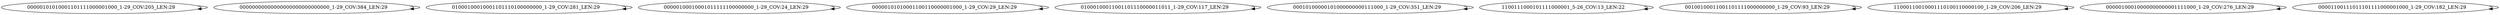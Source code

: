 digraph G {
    "00000101010001101111000001000_1-29_COV:205_LEN:29" -> "00000101010001101111000001000_1-29_COV:205_LEN:29";
    "00000000000000000000000000000_1-29_COV:384_LEN:29" -> "00000000000000000000000000000_1-29_COV:384_LEN:29";
    "01000100010001101110100000000_1-29_COV:281_LEN:29" -> "01000100010001101110100000000_1-29_COV:281_LEN:29";
    "00000100010001011111100000000_1-29_COV:24_LEN:29" -> "00000100010001011111100000000_1-29_COV:24_LEN:29";
    "00000101010001100110000001000_1-29_COV:29_LEN:29" -> "00000101010001100110000001000_1-29_COV:29_LEN:29";
    "01000100011001101110000011011_1-29_COV:117_LEN:29" -> "01000100011001101110000011011_1-29_COV:117_LEN:29";
    "00010100000101000000000111000_1-29_COV:351_LEN:29" -> "00010100000101000000000111000_1-29_COV:351_LEN:29";
    "1100111000101111000001_5-26_COV:13_LEN:22" -> "1100111000101111000001_5-26_COV:13_LEN:22";
    "00100100011001101111000000000_1-29_COV:93_LEN:29" -> "00100100011001101111000000000_1-29_COV:93_LEN:29";
    "11000110010001110100110000100_1-29_COV:206_LEN:29" -> "11000110010001110100110000100_1-29_COV:206_LEN:29";
    "00000100010000000000001111000_1-29_COV:276_LEN:29" -> "00000100010000000000001111000_1-29_COV:276_LEN:29";
    "00001100111011101111000001000_1-29_COV:182_LEN:29" -> "00001100111011101111000001000_1-29_COV:182_LEN:29";
}
